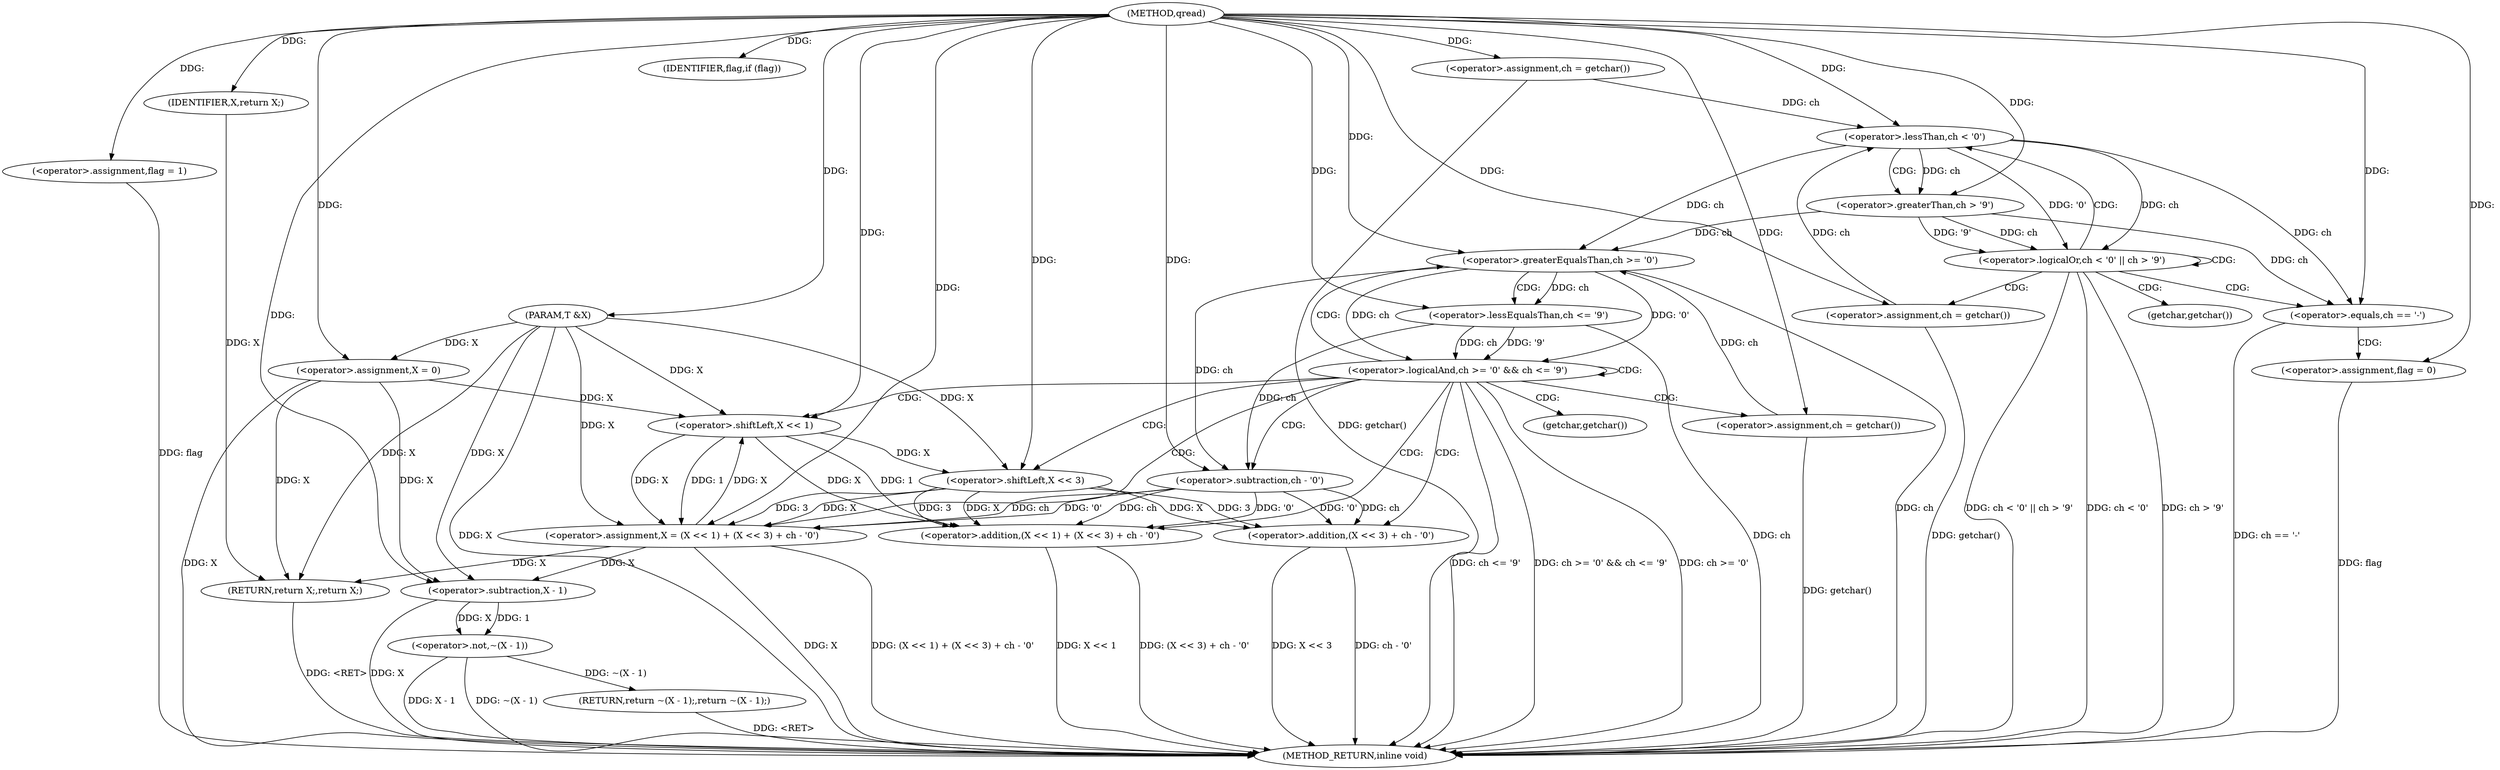 digraph "qread" {  
"1000227" [label = "(METHOD,qread)" ]
"1000294" [label = "(METHOD_RETURN,inline void)" ]
"1000228" [label = "(PARAM,T &X)" ]
"1000230" [label = "(<operator>.assignment,X = 0)" ]
"1000234" [label = "(<operator>.assignment,flag = 1)" ]
"1000238" [label = "(<operator>.assignment,ch = getchar())" ]
"1000289" [label = "(RETURN,return ~(X - 1);,return ~(X - 1);)" ]
"1000242" [label = "(<operator>.logicalOr,ch < '0' || ch > '9')" ]
"1000261" [label = "(<operator>.logicalAnd,ch >= '0' && ch <= '9')" ]
"1000286" [label = "(IDENTIFIER,flag,if (flag))" ]
"1000287" [label = "(RETURN,return X;,return X;)" ]
"1000290" [label = "(<operator>.not,~(X - 1))" ]
"1000257" [label = "(<operator>.assignment,ch = getchar())" ]
"1000269" [label = "(<operator>.assignment,X = (X << 1) + (X << 3) + ch - '0')" ]
"1000282" [label = "(<operator>.assignment,ch = getchar())" ]
"1000288" [label = "(IDENTIFIER,X,return X;)" ]
"1000243" [label = "(<operator>.lessThan,ch < '0')" ]
"1000246" [label = "(<operator>.greaterThan,ch > '9')" ]
"1000251" [label = "(<operator>.equals,ch == '-')" ]
"1000254" [label = "(<operator>.assignment,flag = 0)" ]
"1000262" [label = "(<operator>.greaterEqualsThan,ch >= '0')" ]
"1000265" [label = "(<operator>.lessEqualsThan,ch <= '9')" ]
"1000291" [label = "(<operator>.subtraction,X - 1)" ]
"1000271" [label = "(<operator>.addition,(X << 1) + (X << 3) + ch - '0')" ]
"1000272" [label = "(<operator>.shiftLeft,X << 1)" ]
"1000275" [label = "(<operator>.addition,(X << 3) + ch - '0')" ]
"1000276" [label = "(<operator>.shiftLeft,X << 3)" ]
"1000279" [label = "(<operator>.subtraction,ch - '0')" ]
"1000259" [label = "(getchar,getchar())" ]
"1000284" [label = "(getchar,getchar())" ]
  "1000287" -> "1000294"  [ label = "DDG: <RET>"] 
  "1000228" -> "1000294"  [ label = "DDG: X"] 
  "1000230" -> "1000294"  [ label = "DDG: X"] 
  "1000234" -> "1000294"  [ label = "DDG: flag"] 
  "1000238" -> "1000294"  [ label = "DDG: getchar()"] 
  "1000242" -> "1000294"  [ label = "DDG: ch < '0'"] 
  "1000242" -> "1000294"  [ label = "DDG: ch > '9'"] 
  "1000242" -> "1000294"  [ label = "DDG: ch < '0' || ch > '9'"] 
  "1000262" -> "1000294"  [ label = "DDG: ch"] 
  "1000261" -> "1000294"  [ label = "DDG: ch >= '0'"] 
  "1000265" -> "1000294"  [ label = "DDG: ch"] 
  "1000261" -> "1000294"  [ label = "DDG: ch <= '9'"] 
  "1000261" -> "1000294"  [ label = "DDG: ch >= '0' && ch <= '9'"] 
  "1000291" -> "1000294"  [ label = "DDG: X"] 
  "1000290" -> "1000294"  [ label = "DDG: X - 1"] 
  "1000290" -> "1000294"  [ label = "DDG: ~(X - 1)"] 
  "1000269" -> "1000294"  [ label = "DDG: X"] 
  "1000271" -> "1000294"  [ label = "DDG: X << 1"] 
  "1000275" -> "1000294"  [ label = "DDG: X << 3"] 
  "1000275" -> "1000294"  [ label = "DDG: ch - '0'"] 
  "1000271" -> "1000294"  [ label = "DDG: (X << 3) + ch - '0'"] 
  "1000269" -> "1000294"  [ label = "DDG: (X << 1) + (X << 3) + ch - '0'"] 
  "1000282" -> "1000294"  [ label = "DDG: getchar()"] 
  "1000251" -> "1000294"  [ label = "DDG: ch == '-'"] 
  "1000254" -> "1000294"  [ label = "DDG: flag"] 
  "1000257" -> "1000294"  [ label = "DDG: getchar()"] 
  "1000289" -> "1000294"  [ label = "DDG: <RET>"] 
  "1000227" -> "1000228"  [ label = "DDG: "] 
  "1000227" -> "1000230"  [ label = "DDG: "] 
  "1000227" -> "1000234"  [ label = "DDG: "] 
  "1000227" -> "1000238"  [ label = "DDG: "] 
  "1000290" -> "1000289"  [ label = "DDG: ~(X - 1)"] 
  "1000228" -> "1000230"  [ label = "DDG: X"] 
  "1000227" -> "1000286"  [ label = "DDG: "] 
  "1000288" -> "1000287"  [ label = "DDG: X"] 
  "1000230" -> "1000287"  [ label = "DDG: X"] 
  "1000269" -> "1000287"  [ label = "DDG: X"] 
  "1000228" -> "1000287"  [ label = "DDG: X"] 
  "1000243" -> "1000242"  [ label = "DDG: '0'"] 
  "1000243" -> "1000242"  [ label = "DDG: ch"] 
  "1000246" -> "1000242"  [ label = "DDG: ch"] 
  "1000246" -> "1000242"  [ label = "DDG: '9'"] 
  "1000227" -> "1000257"  [ label = "DDG: "] 
  "1000262" -> "1000261"  [ label = "DDG: ch"] 
  "1000262" -> "1000261"  [ label = "DDG: '0'"] 
  "1000265" -> "1000261"  [ label = "DDG: '9'"] 
  "1000265" -> "1000261"  [ label = "DDG: ch"] 
  "1000272" -> "1000269"  [ label = "DDG: X"] 
  "1000272" -> "1000269"  [ label = "DDG: 1"] 
  "1000276" -> "1000269"  [ label = "DDG: 3"] 
  "1000276" -> "1000269"  [ label = "DDG: X"] 
  "1000279" -> "1000269"  [ label = "DDG: '0'"] 
  "1000279" -> "1000269"  [ label = "DDG: ch"] 
  "1000227" -> "1000282"  [ label = "DDG: "] 
  "1000227" -> "1000288"  [ label = "DDG: "] 
  "1000291" -> "1000290"  [ label = "DDG: 1"] 
  "1000291" -> "1000290"  [ label = "DDG: X"] 
  "1000238" -> "1000243"  [ label = "DDG: ch"] 
  "1000257" -> "1000243"  [ label = "DDG: ch"] 
  "1000227" -> "1000243"  [ label = "DDG: "] 
  "1000243" -> "1000246"  [ label = "DDG: ch"] 
  "1000227" -> "1000246"  [ label = "DDG: "] 
  "1000227" -> "1000254"  [ label = "DDG: "] 
  "1000243" -> "1000262"  [ label = "DDG: ch"] 
  "1000246" -> "1000262"  [ label = "DDG: ch"] 
  "1000282" -> "1000262"  [ label = "DDG: ch"] 
  "1000227" -> "1000262"  [ label = "DDG: "] 
  "1000262" -> "1000265"  [ label = "DDG: ch"] 
  "1000227" -> "1000265"  [ label = "DDG: "] 
  "1000228" -> "1000269"  [ label = "DDG: X"] 
  "1000227" -> "1000269"  [ label = "DDG: "] 
  "1000230" -> "1000291"  [ label = "DDG: X"] 
  "1000269" -> "1000291"  [ label = "DDG: X"] 
  "1000228" -> "1000291"  [ label = "DDG: X"] 
  "1000227" -> "1000291"  [ label = "DDG: "] 
  "1000243" -> "1000251"  [ label = "DDG: ch"] 
  "1000246" -> "1000251"  [ label = "DDG: ch"] 
  "1000227" -> "1000251"  [ label = "DDG: "] 
  "1000272" -> "1000271"  [ label = "DDG: X"] 
  "1000272" -> "1000271"  [ label = "DDG: 1"] 
  "1000276" -> "1000271"  [ label = "DDG: 3"] 
  "1000276" -> "1000271"  [ label = "DDG: X"] 
  "1000279" -> "1000271"  [ label = "DDG: '0'"] 
  "1000279" -> "1000271"  [ label = "DDG: ch"] 
  "1000230" -> "1000272"  [ label = "DDG: X"] 
  "1000269" -> "1000272"  [ label = "DDG: X"] 
  "1000228" -> "1000272"  [ label = "DDG: X"] 
  "1000227" -> "1000272"  [ label = "DDG: "] 
  "1000276" -> "1000275"  [ label = "DDG: 3"] 
  "1000276" -> "1000275"  [ label = "DDG: X"] 
  "1000279" -> "1000275"  [ label = "DDG: '0'"] 
  "1000279" -> "1000275"  [ label = "DDG: ch"] 
  "1000272" -> "1000276"  [ label = "DDG: X"] 
  "1000228" -> "1000276"  [ label = "DDG: X"] 
  "1000227" -> "1000276"  [ label = "DDG: "] 
  "1000262" -> "1000279"  [ label = "DDG: ch"] 
  "1000265" -> "1000279"  [ label = "DDG: ch"] 
  "1000227" -> "1000279"  [ label = "DDG: "] 
  "1000242" -> "1000242"  [ label = "CDG: "] 
  "1000242" -> "1000257"  [ label = "CDG: "] 
  "1000242" -> "1000243"  [ label = "CDG: "] 
  "1000242" -> "1000259"  [ label = "CDG: "] 
  "1000242" -> "1000251"  [ label = "CDG: "] 
  "1000261" -> "1000262"  [ label = "CDG: "] 
  "1000261" -> "1000272"  [ label = "CDG: "] 
  "1000261" -> "1000282"  [ label = "CDG: "] 
  "1000261" -> "1000269"  [ label = "CDG: "] 
  "1000261" -> "1000271"  [ label = "CDG: "] 
  "1000261" -> "1000261"  [ label = "CDG: "] 
  "1000261" -> "1000284"  [ label = "CDG: "] 
  "1000261" -> "1000276"  [ label = "CDG: "] 
  "1000261" -> "1000279"  [ label = "CDG: "] 
  "1000261" -> "1000275"  [ label = "CDG: "] 
  "1000243" -> "1000246"  [ label = "CDG: "] 
  "1000262" -> "1000265"  [ label = "CDG: "] 
  "1000251" -> "1000254"  [ label = "CDG: "] 
}

